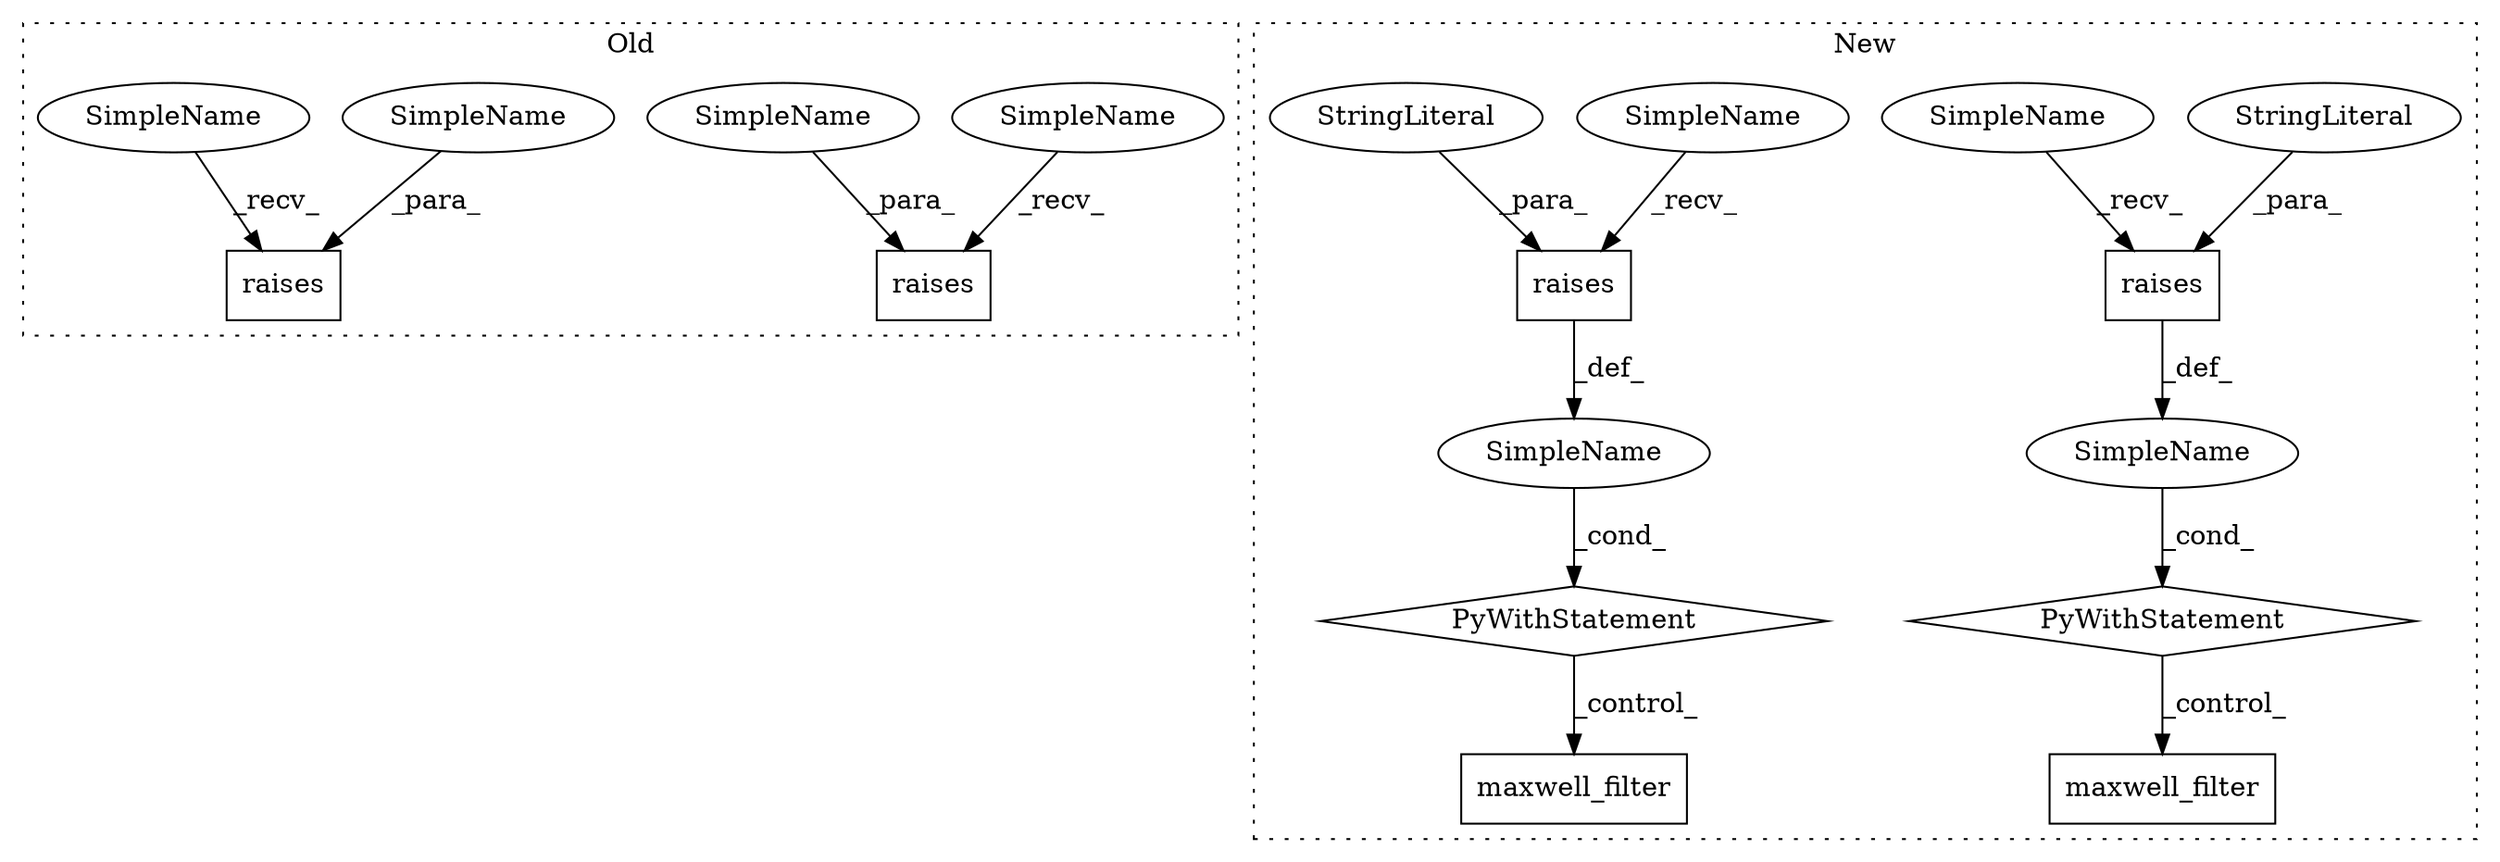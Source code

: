 digraph G {
subgraph cluster0 {
1 [label="raises" a="32" s="11662,11702" l="7,1" shape="box"];
7 [label="raises" a="32" s="11562,11604" l="7,1" shape="box"];
13 [label="SimpleName" a="42" s="11655" l="6" shape="ellipse"];
14 [label="SimpleName" a="42" s="11555" l="6" shape="ellipse"];
15 [label="SimpleName" a="42" s="11680" l="14" shape="ellipse"];
16 [label="SimpleName" a="42" s="11582" l="14" shape="ellipse"];
label = "Old";
style="dotted";
}
subgraph cluster1 {
2 [label="maxwell_filter" a="32" s="11849,11871" l="15,1" shape="box"];
3 [label="SimpleName" a="42" s="" l="" shape="ellipse"];
4 [label="PyWithStatement" a="104" s="11788,11839" l="10,2" shape="diamond"];
5 [label="raises" a="32" s="11805,11838" l="7,1" shape="box"];
6 [label="StringLiteral" a="45" s="11825" l="13" shape="ellipse"];
8 [label="raises" a="32" s="11945,11984" l="7,1" shape="box"];
9 [label="PyWithStatement" a="104" s="11928,11985" l="10,2" shape="diamond"];
10 [label="StringLiteral" a="45" s="11963" l="21" shape="ellipse"];
11 [label="SimpleName" a="42" s="" l="" shape="ellipse"];
12 [label="maxwell_filter" a="32" s="11995,12017" l="15,1" shape="box"];
17 [label="SimpleName" a="42" s="11798" l="6" shape="ellipse"];
18 [label="SimpleName" a="42" s="11938" l="6" shape="ellipse"];
label = "New";
style="dotted";
}
3 -> 4 [label="_cond_"];
4 -> 2 [label="_control_"];
5 -> 3 [label="_def_"];
6 -> 5 [label="_para_"];
8 -> 11 [label="_def_"];
9 -> 12 [label="_control_"];
10 -> 8 [label="_para_"];
11 -> 9 [label="_cond_"];
13 -> 1 [label="_recv_"];
14 -> 7 [label="_recv_"];
15 -> 1 [label="_para_"];
16 -> 7 [label="_para_"];
17 -> 5 [label="_recv_"];
18 -> 8 [label="_recv_"];
}
